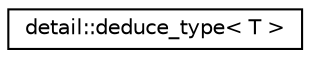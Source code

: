 digraph "Graphical Class Hierarchy"
{
 // LATEX_PDF_SIZE
  edge [fontname="Helvetica",fontsize="10",labelfontname="Helvetica",labelfontsize="10"];
  node [fontname="Helvetica",fontsize="10",shape=record];
  rankdir="LR";
  Node0 [label="detail::deduce_type\< T \>",height=0.2,width=0.4,color="black", fillcolor="white", style="filled",URL="$d6/d2b/structdetail_1_1deduce__type.html",tooltip=" "];
}
